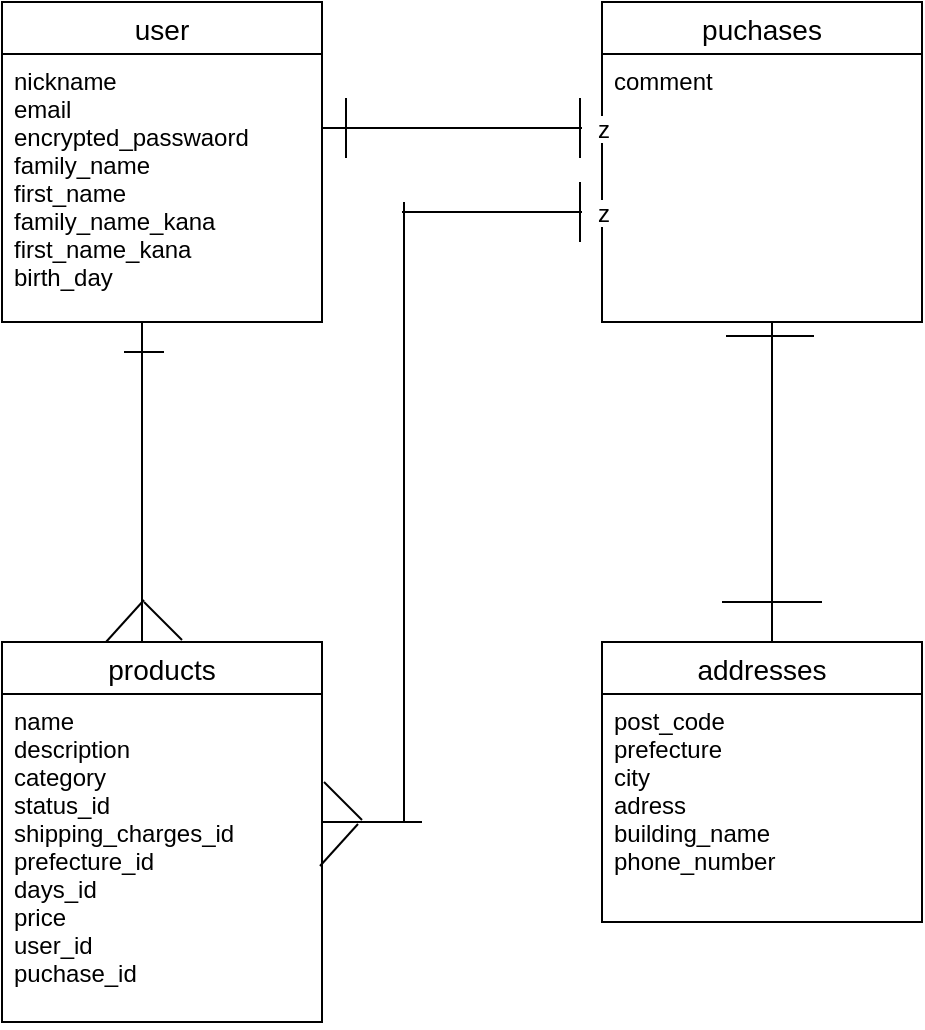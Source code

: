 <mxfile>
    <diagram id="FW5h5rtYfwasGdOfzP4t" name="ページ1">
        <mxGraphModel dx="633" dy="591" grid="1" gridSize="10" guides="1" tooltips="1" connect="0" arrows="1" fold="1" page="1" pageScale="1" pageWidth="827" pageHeight="1169" math="0" shadow="0">
            <root>
                <mxCell id="0"/>
                <mxCell id="1" parent="0"/>
                <mxCell id="28" value="user" style="swimlane;fontStyle=0;childLayout=stackLayout;horizontal=1;startSize=26;horizontalStack=0;resizeParent=1;resizeParentMax=0;resizeLast=0;collapsible=1;marginBottom=0;align=center;fontSize=14;" parent="1" vertex="1">
                    <mxGeometry x="10" y="40" width="160" height="160" as="geometry"/>
                </mxCell>
                <mxCell id="29" value="nickname&#10;email&#10;encrypted_passwaord&#10;family_name&#10;first_name&#10;family_name_kana&#10;first_name_kana&#10;birth_day" style="text;strokeColor=none;fillColor=none;spacingLeft=4;spacingRight=4;overflow=hidden;rotatable=0;points=[[0,0.5],[1,0.5]];portConstraint=eastwest;fontSize=12;" parent="28" vertex="1">
                    <mxGeometry y="26" width="160" height="134" as="geometry"/>
                </mxCell>
                <mxCell id="32" value="puchases" style="swimlane;fontStyle=0;childLayout=stackLayout;horizontal=1;startSize=26;horizontalStack=0;resizeParent=1;resizeParentMax=0;resizeLast=0;collapsible=1;marginBottom=0;align=center;fontSize=14;" parent="1" vertex="1">
                    <mxGeometry x="310" y="40" width="160" height="160" as="geometry"/>
                </mxCell>
                <mxCell id="33" value="comment" style="text;strokeColor=none;fillColor=none;spacingLeft=4;spacingRight=4;overflow=hidden;rotatable=0;points=[[0,0.5],[1,0.5]];portConstraint=eastwest;fontSize=12;" parent="32" vertex="1">
                    <mxGeometry y="26" width="160" height="134" as="geometry"/>
                </mxCell>
                <mxCell id="36" value="products" style="swimlane;fontStyle=0;childLayout=stackLayout;horizontal=1;startSize=26;horizontalStack=0;resizeParent=1;resizeParentMax=0;resizeLast=0;collapsible=1;marginBottom=0;align=center;fontSize=14;" parent="1" vertex="1">
                    <mxGeometry x="10" y="360" width="160" height="190" as="geometry"/>
                </mxCell>
                <mxCell id="37" value="name&#10;description&#10;category&#10;status_id&#10;shipping_charges_id&#10;prefecture_id&#10;days_id&#10;price&#10;user_id&#10;puchase_id" style="text;strokeColor=none;fillColor=none;spacingLeft=4;spacingRight=4;overflow=hidden;rotatable=0;points=[[0,0.5],[1,0.5]];portConstraint=eastwest;fontSize=12;" parent="36" vertex="1">
                    <mxGeometry y="26" width="160" height="164" as="geometry"/>
                </mxCell>
                <mxCell id="66" value="z" style="line;strokeWidth=1;rotatable=0;dashed=0;labelPosition=right;align=left;verticalAlign=middle;spacingTop=0;spacingLeft=6;points=[];portConstraint=eastwest;" vertex="1" parent="1">
                    <mxGeometry x="170" y="98" width="130" height="10" as="geometry"/>
                </mxCell>
                <mxCell id="67" value="" style="line;strokeWidth=1;rotatable=0;dashed=0;labelPosition=right;align=left;verticalAlign=middle;spacingTop=0;spacingLeft=6;points=[];portConstraint=eastwest;direction=south;" vertex="1" parent="1">
                    <mxGeometry x="75" y="200" width="10" height="160" as="geometry"/>
                </mxCell>
                <mxCell id="68" value="" style="endArrow=none;html=1;entryX=0.843;entryY=0.4;entryDx=0;entryDy=0;entryPerimeter=0;" edge="1" parent="1">
                    <mxGeometry width="50" height="50" relative="1" as="geometry">
                        <mxPoint x="62" y="360" as="sourcePoint"/>
                        <mxPoint x="81" y="339.02" as="targetPoint"/>
                    </mxGeometry>
                </mxCell>
                <mxCell id="69" value="" style="endArrow=none;html=1;" edge="1" parent="1">
                    <mxGeometry width="50" height="50" relative="1" as="geometry">
                        <mxPoint x="100" y="359" as="sourcePoint"/>
                        <mxPoint x="81" y="340" as="targetPoint"/>
                    </mxGeometry>
                </mxCell>
                <mxCell id="73" value="" style="endArrow=none;html=1;rounded=0;" edge="1" parent="1">
                    <mxGeometry relative="1" as="geometry">
                        <mxPoint x="71" y="215" as="sourcePoint"/>
                        <mxPoint x="91" y="215" as="targetPoint"/>
                    </mxGeometry>
                </mxCell>
                <mxCell id="74" value="" style="endArrow=none;html=1;rounded=0;" edge="1" parent="1">
                    <mxGeometry relative="1" as="geometry">
                        <mxPoint x="182" y="88" as="sourcePoint"/>
                        <mxPoint x="182" y="118" as="targetPoint"/>
                    </mxGeometry>
                </mxCell>
                <mxCell id="76" value="" style="endArrow=none;html=1;rounded=0;" edge="1" parent="1">
                    <mxGeometry relative="1" as="geometry">
                        <mxPoint x="299" y="88" as="sourcePoint"/>
                        <mxPoint x="299" y="118" as="targetPoint"/>
                    </mxGeometry>
                </mxCell>
                <mxCell id="91" value="" style="line;strokeWidth=1;rotatable=0;dashed=0;labelPosition=right;align=left;verticalAlign=middle;spacingTop=0;spacingLeft=6;points=[];portConstraint=eastwest;direction=south;" vertex="1" parent="1">
                    <mxGeometry x="390" y="200" width="10" height="160" as="geometry"/>
                </mxCell>
                <mxCell id="93" value="" style="endArrow=none;html=1;" edge="1" parent="1">
                    <mxGeometry width="50" height="50" relative="1" as="geometry">
                        <mxPoint x="190" y="449" as="sourcePoint"/>
                        <mxPoint x="171" y="430" as="targetPoint"/>
                    </mxGeometry>
                </mxCell>
                <mxCell id="94" value="" style="endArrow=none;html=1;entryX=0.843;entryY=0.4;entryDx=0;entryDy=0;entryPerimeter=0;" edge="1" parent="1">
                    <mxGeometry width="50" height="50" relative="1" as="geometry">
                        <mxPoint x="169" y="472" as="sourcePoint"/>
                        <mxPoint x="188" y="451.02" as="targetPoint"/>
                    </mxGeometry>
                </mxCell>
                <mxCell id="95" value="" style="endArrow=none;html=1;rounded=0;" edge="1" parent="1">
                    <mxGeometry relative="1" as="geometry">
                        <mxPoint x="372" y="207" as="sourcePoint"/>
                        <mxPoint x="416" y="207" as="targetPoint"/>
                    </mxGeometry>
                </mxCell>
                <mxCell id="96" value="" style="endArrow=none;html=1;rounded=0;" edge="1" parent="1">
                    <mxGeometry relative="1" as="geometry">
                        <mxPoint x="370" y="340" as="sourcePoint"/>
                        <mxPoint x="420" y="340" as="targetPoint"/>
                    </mxGeometry>
                </mxCell>
                <mxCell id="97" value="" style="endArrow=none;html=1;rounded=0;" edge="1" parent="1">
                    <mxGeometry relative="1" as="geometry">
                        <mxPoint x="170" y="450" as="sourcePoint"/>
                        <mxPoint x="220" y="450" as="targetPoint"/>
                    </mxGeometry>
                </mxCell>
                <mxCell id="77" value="addresses" style="swimlane;fontStyle=0;childLayout=stackLayout;horizontal=1;startSize=26;horizontalStack=0;resizeParent=1;resizeParentMax=0;resizeLast=0;collapsible=1;marginBottom=0;align=center;fontSize=14;" vertex="1" parent="1">
                    <mxGeometry x="310" y="360" width="160" height="140" as="geometry"/>
                </mxCell>
                <mxCell id="78" value="post_code&#10;prefecture&#10;city&#10;adress&#10;building_name&#10;phone_number" style="text;strokeColor=none;fillColor=none;spacingLeft=4;spacingRight=4;overflow=hidden;rotatable=0;points=[[0,0.5],[1,0.5]];portConstraint=eastwest;fontSize=12;" vertex="1" parent="77">
                    <mxGeometry y="26" width="160" height="114" as="geometry"/>
                </mxCell>
                <mxCell id="99" value="" style="line;strokeWidth=1;rotatable=0;dashed=0;labelPosition=right;align=left;verticalAlign=middle;spacingTop=0;spacingLeft=6;points=[];portConstraint=eastwest;direction=south;" vertex="1" parent="1">
                    <mxGeometry x="206" y="140" width="10" height="310" as="geometry"/>
                </mxCell>
                <mxCell id="100" value="z" style="line;strokeWidth=1;rotatable=0;dashed=0;labelPosition=right;align=left;verticalAlign=middle;spacingTop=0;spacingLeft=6;points=[];portConstraint=eastwest;" vertex="1" parent="1">
                    <mxGeometry x="210" y="140" width="90" height="10" as="geometry"/>
                </mxCell>
                <mxCell id="101" value="" style="endArrow=none;html=1;rounded=0;" edge="1" parent="1">
                    <mxGeometry relative="1" as="geometry">
                        <mxPoint x="299" y="130" as="sourcePoint"/>
                        <mxPoint x="299" y="160" as="targetPoint"/>
                    </mxGeometry>
                </mxCell>
            </root>
        </mxGraphModel>
    </diagram>
</mxfile>